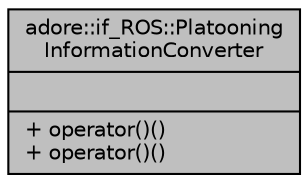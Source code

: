 digraph "adore::if_ROS::PlatooningInformationConverter"
{
 // LATEX_PDF_SIZE
  edge [fontname="Helvetica",fontsize="10",labelfontname="Helvetica",labelfontsize="10"];
  node [fontname="Helvetica",fontsize="10",shape=record];
  Node1 [label="{adore::if_ROS::Platooning\lInformationConverter\n||+ operator()()\l+ operator()()\l}",height=0.2,width=0.4,color="black", fillcolor="grey75", style="filled", fontcolor="black",tooltip=" "];
}
